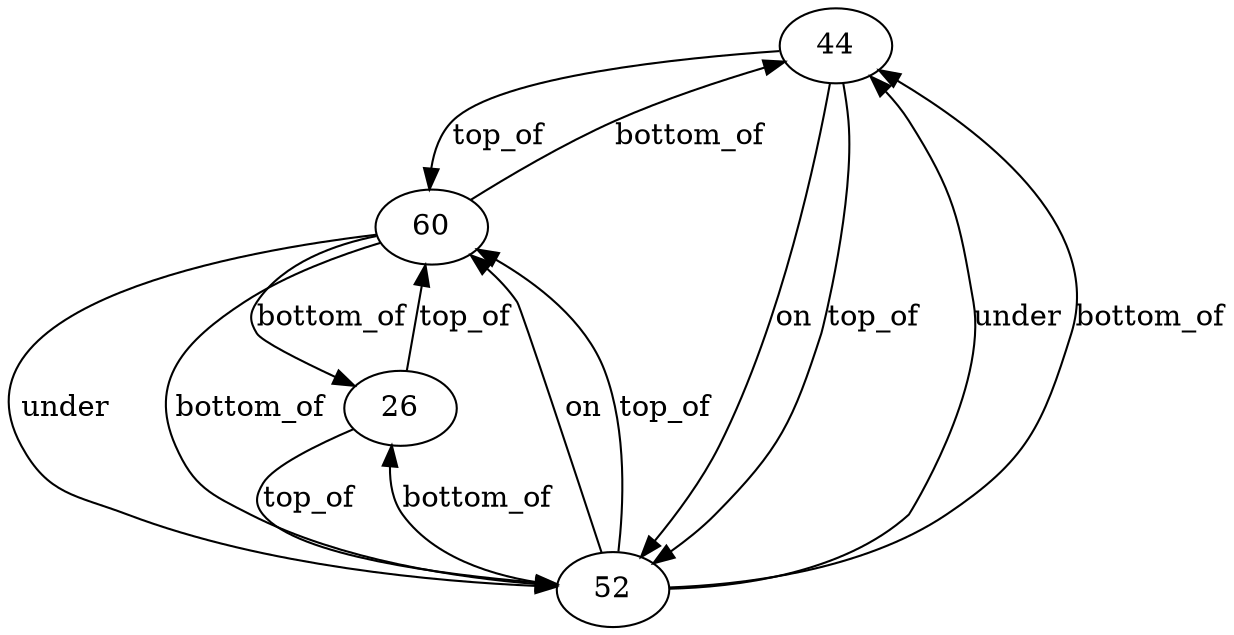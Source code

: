 // Graph of spatial relations
digraph {
	44 [label=44]
	60 [label=60]
	52 [label=52]
	26 [label=26]
	60 -> 44 [label=bottom_of]
	52 -> 44 [label=under]
	52 -> 44 [label=bottom_of]
	44 -> 60 [label=top_of]
	52 -> 60 [label=on]
	52 -> 60 [label=top_of]
	26 -> 60 [label=top_of]
	44 -> 52 [label=on]
	44 -> 52 [label=top_of]
	60 -> 52 [label=under]
	60 -> 52 [label=bottom_of]
	26 -> 52 [label=top_of]
	60 -> 26 [label=bottom_of]
	52 -> 26 [label=bottom_of]
}
